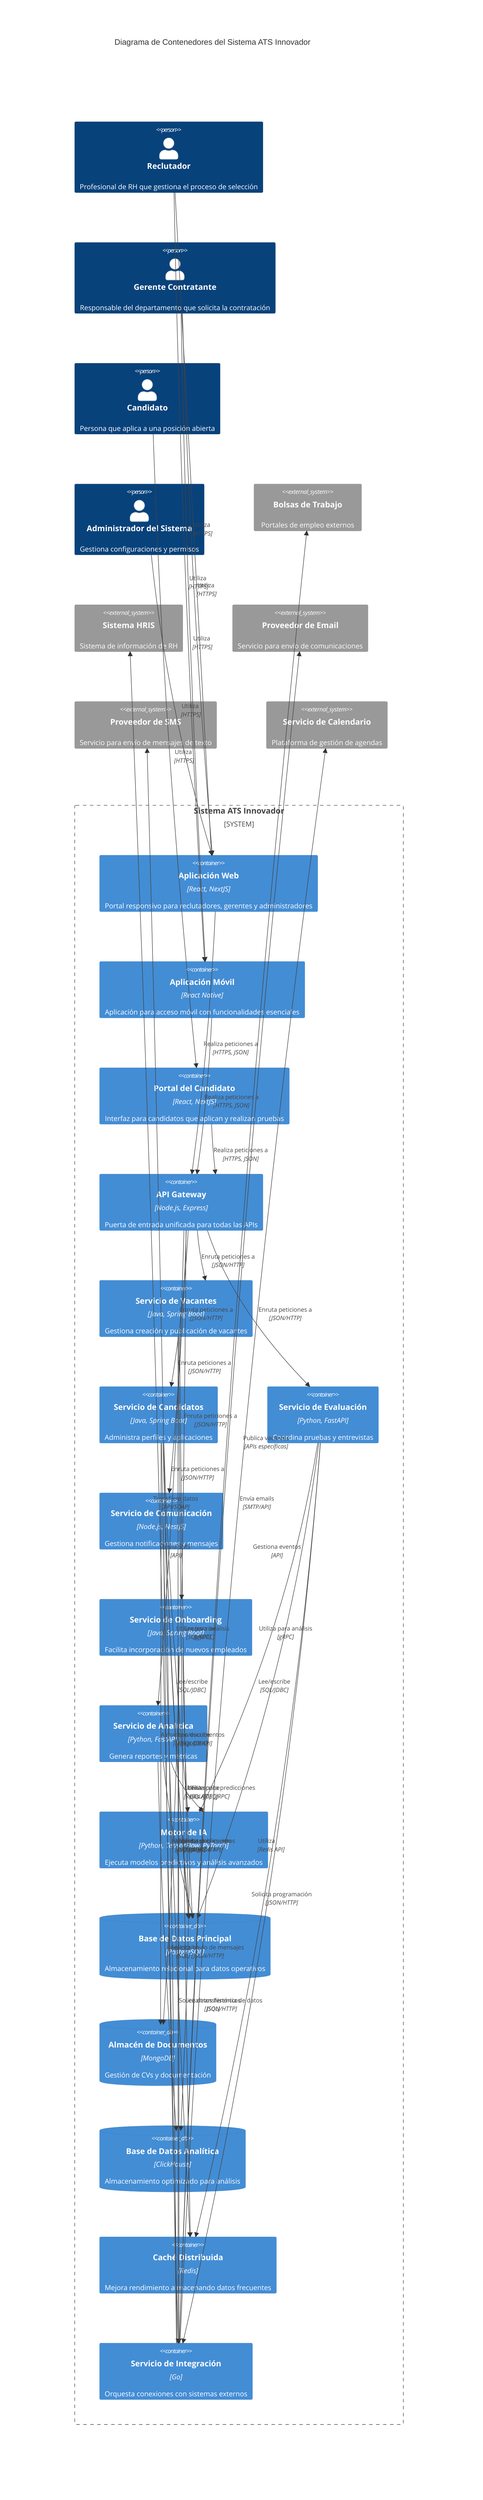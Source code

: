 C4Container
    title Diagrama de Contenedores del Sistema ATS Innovador
    
    Person(reclutador, "Reclutador", "Profesional de RH que gestiona el proceso de selección")
    Person(gerente, "Gerente Contratante", "Responsable del departamento que solicita la contratación")
    Person(candidato, "Candidato", "Persona que aplica a una posición abierta")
    Person(administrador, "Administrador del Sistema", "Gestiona configuraciones y permisos")
    
    System_Boundary(ats, "Sistema ATS Innovador") {
        Container(webApp, "Aplicación Web", "React, NextJS", "Portal responsivo para reclutadores, gerentes y administradores")
        Container(mobileApp, "Aplicación Móvil", "React Native", "Aplicación para acceso móvil con funcionalidades esenciales")
        Container(candidatoPortal, "Portal del Candidato", "React, NextJS", "Interfaz para candidatos que aplican y realizan pruebas")
        
        Container(apiGateway, "API Gateway", "Node.js, Express", "Puerta de entrada unificada para todas las APIs")
        
        Container(vacantesService, "Servicio de Vacantes", "Java, Spring Boot", "Gestiona creación y publicación de vacantes")
        Container(candidatosService, "Servicio de Candidatos", "Java, Spring Boot", "Administra perfiles y aplicaciones")
        Container(evaluacionService, "Servicio de Evaluación", "Python, FastAPI", "Coordina pruebas y entrevistas")
        Container(comunicacionService, "Servicio de Comunicación", "Node.js, NestJS", "Gestiona notificaciones y mensajes")
        Container(onboardingService, "Servicio de Onboarding", "Java, Spring Boot", "Facilita incorporación de nuevos empleados")
        Container(analiticaService, "Servicio de Analítica", "Python, FastAPI", "Genera reportes y métricas")
        
        Container(iaEngine, "Motor de IA", "Python, TensorFlow, PyTorch", "Ejecuta modelos predictivos y análisis avanzados")
        
        ContainerDb(mainDB, "Base de Datos Principal", "PostgreSQL", "Almacenamiento relacional para datos operativos")
        ContainerDb(documentDB, "Almacén de Documentos", "MongoDB", "Gestión de CVs y documentación")
        ContainerDb(analyticsDB, "Base de Datos Analítica", "ClickHouse", "Almacenamiento optimizado para análisis")
        Container(cache, "Caché Distribuida", "Redis", "Mejora rendimiento almacenando datos frecuentes")
        
        Container(integrationService, "Servicio de Integración", "Go", "Orquesta conexiones con sistemas externos")
    }
    
    System_Ext(bolsasTrabajo, "Bolsas de Trabajo", "Portales de empleo externos")
    System_Ext(hris, "Sistema HRIS", "Sistema de información de RH")
    System_Ext(proveedorEmail, "Proveedor de Email", "Servicio para envío de comunicaciones")
    System_Ext(proveedorSMS, "Proveedor de SMS", "Servicio para envío de mensajes de texto")
    System_Ext(servicioCalendario, "Servicio de Calendario", "Plataforma de gestión de agendas")
    
    Rel(reclutador, webApp, "Utiliza", "HTTPS")
    Rel(reclutador, mobileApp, "Utiliza", "HTTPS")
    Rel(gerente, webApp, "Utiliza", "HTTPS")
    Rel(gerente, mobileApp, "Utiliza", "HTTPS")
    Rel(candidato, candidatoPortal, "Utiliza", "HTTPS")
    Rel(administrador, webApp, "Utiliza", "HTTPS")
    
    Rel(webApp, apiGateway, "Realiza peticiones a", "HTTPS, JSON")
    Rel(mobileApp, apiGateway, "Realiza peticiones a", "HTTPS, JSON")
    Rel(candidatoPortal, apiGateway, "Realiza peticiones a", "HTTPS, JSON")
    
    Rel(apiGateway, vacantesService, "Enruta peticiones a", "JSON/HTTP")
    Rel(apiGateway, candidatosService, "Enruta peticiones a", "JSON/HTTP")
    Rel(apiGateway, evaluacionService, "Enruta peticiones a", "JSON/HTTP")
    Rel(apiGateway, comunicacionService, "Enruta peticiones a", "JSON/HTTP")
    Rel(apiGateway, onboardingService, "Enruta peticiones a", "JSON/HTTP")
    Rel(apiGateway, analiticaService, "Enruta peticiones a", "JSON/HTTP")
    
    Rel(vacantesService, mainDB, "Lee/escribe", "SQL/JDBC")
    Rel(candidatosService, mainDB, "Lee/escribe", "SQL/JDBC")
    Rel(evaluacionService, mainDB, "Lee/escribe", "SQL/JDBC")
    Rel(comunicacionService, mainDB, "Lee/escribe", "SQL/JDBC")
    Rel(onboardingService, mainDB, "Lee/escribe", "SQL/JDBC")
    
    Rel(candidatosService, documentDB, "Almacena documentos", "MongoDB API")
    Rel(onboardingService, documentDB, "Almacena documentos", "MongoDB API")
    
    Rel(analiticaService, analyticsDB, "Lee/escribe", "SQL")
    Rel(analiticaService, mainDB, "Lee datos", "SQL/JDBC")
    
    Rel(vacantesService, cache, "Utiliza", "Redis API")
    Rel(candidatosService, cache, "Utiliza", "Redis API")
    Rel(evaluacionService, cache, "Utiliza", "Redis API")
    
    Rel(candidatosService, iaEngine, "Utiliza para análisis", "gRPC")
    Rel(evaluacionService, iaEngine, "Utiliza para análisis", "gRPC")
    Rel(analiticaService, iaEngine, "Utiliza para predicciones", "gRPC")
    
    Rel(iaEngine, analyticsDB, "Lee datos históricos", "SQL")
    
    Rel(vacantesService, integrationService, "Solicita publicación", "JSON/HTTP")
    Rel(comunicacionService, integrationService, "Solicita envío de mensajes", "JSON/HTTP")
    Rel(onboardingService, integrationService, "Solicita transferencia de datos", "JSON/HTTP")
    Rel(evaluacionService, integrationService, "Solicita programación", "JSON/HTTP")
    
    Rel(integrationService, bolsasTrabajo, "Publica vacantes", "APIs específicas")
    Rel(integrationService, hris, "Transfiere datos", "API/SOAP")
    Rel(integrationService, proveedorEmail, "Envía emails", "SMTP/API")
    Rel(integrationService, proveedorSMS, "Envía SMS", "API")
    Rel(integrationService, servicioCalendario, "Gestiona eventos", "API")